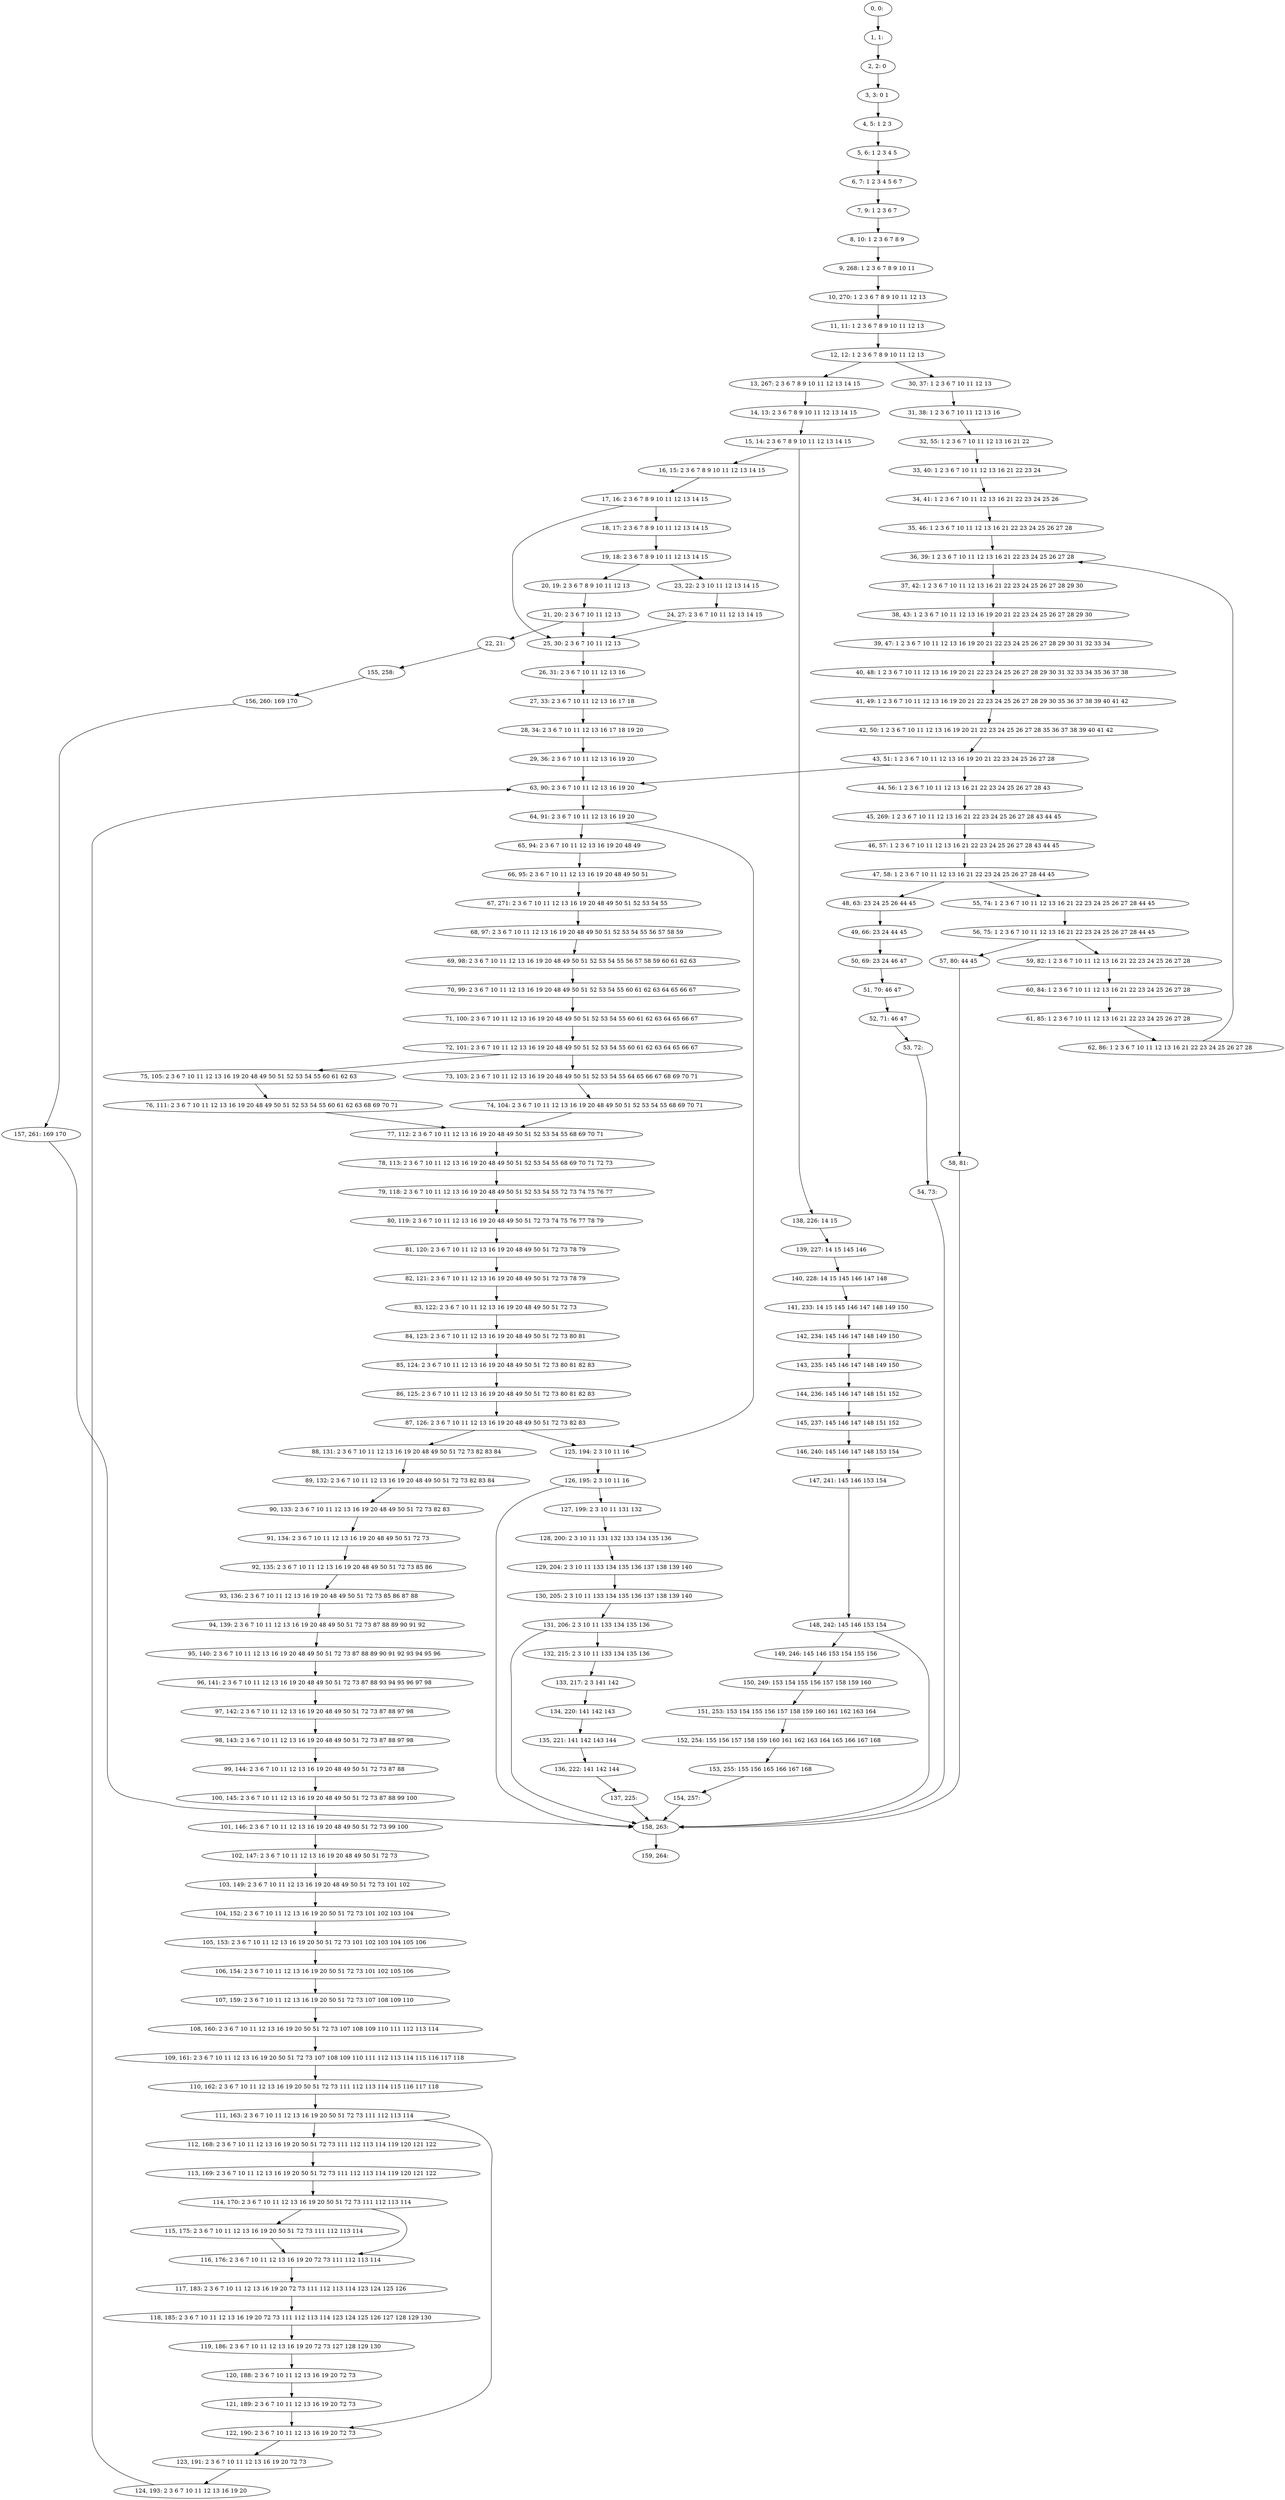 digraph G {
0[label="0, 0: "];
1[label="1, 1: "];
2[label="2, 2: 0 "];
3[label="3, 3: 0 1 "];
4[label="4, 5: 1 2 3 "];
5[label="5, 6: 1 2 3 4 5 "];
6[label="6, 7: 1 2 3 4 5 6 7 "];
7[label="7, 9: 1 2 3 6 7 "];
8[label="8, 10: 1 2 3 6 7 8 9 "];
9[label="9, 268: 1 2 3 6 7 8 9 10 11 "];
10[label="10, 270: 1 2 3 6 7 8 9 10 11 12 13 "];
11[label="11, 11: 1 2 3 6 7 8 9 10 11 12 13 "];
12[label="12, 12: 1 2 3 6 7 8 9 10 11 12 13 "];
13[label="13, 267: 2 3 6 7 8 9 10 11 12 13 14 15 "];
14[label="14, 13: 2 3 6 7 8 9 10 11 12 13 14 15 "];
15[label="15, 14: 2 3 6 7 8 9 10 11 12 13 14 15 "];
16[label="16, 15: 2 3 6 7 8 9 10 11 12 13 14 15 "];
17[label="17, 16: 2 3 6 7 8 9 10 11 12 13 14 15 "];
18[label="18, 17: 2 3 6 7 8 9 10 11 12 13 14 15 "];
19[label="19, 18: 2 3 6 7 8 9 10 11 12 13 14 15 "];
20[label="20, 19: 2 3 6 7 8 9 10 11 12 13 "];
21[label="21, 20: 2 3 6 7 10 11 12 13 "];
22[label="22, 21: "];
23[label="23, 22: 2 3 10 11 12 13 14 15 "];
24[label="24, 27: 2 3 6 7 10 11 12 13 14 15 "];
25[label="25, 30: 2 3 6 7 10 11 12 13 "];
26[label="26, 31: 2 3 6 7 10 11 12 13 16 "];
27[label="27, 33: 2 3 6 7 10 11 12 13 16 17 18 "];
28[label="28, 34: 2 3 6 7 10 11 12 13 16 17 18 19 20 "];
29[label="29, 36: 2 3 6 7 10 11 12 13 16 19 20 "];
30[label="30, 37: 1 2 3 6 7 10 11 12 13 "];
31[label="31, 38: 1 2 3 6 7 10 11 12 13 16 "];
32[label="32, 55: 1 2 3 6 7 10 11 12 13 16 21 22 "];
33[label="33, 40: 1 2 3 6 7 10 11 12 13 16 21 22 23 24 "];
34[label="34, 41: 1 2 3 6 7 10 11 12 13 16 21 22 23 24 25 26 "];
35[label="35, 46: 1 2 3 6 7 10 11 12 13 16 21 22 23 24 25 26 27 28 "];
36[label="36, 39: 1 2 3 6 7 10 11 12 13 16 21 22 23 24 25 26 27 28 "];
37[label="37, 42: 1 2 3 6 7 10 11 12 13 16 21 22 23 24 25 26 27 28 29 30 "];
38[label="38, 43: 1 2 3 6 7 10 11 12 13 16 19 20 21 22 23 24 25 26 27 28 29 30 "];
39[label="39, 47: 1 2 3 6 7 10 11 12 13 16 19 20 21 22 23 24 25 26 27 28 29 30 31 32 33 34 "];
40[label="40, 48: 1 2 3 6 7 10 11 12 13 16 19 20 21 22 23 24 25 26 27 28 29 30 31 32 33 34 35 36 37 38 "];
41[label="41, 49: 1 2 3 6 7 10 11 12 13 16 19 20 21 22 23 24 25 26 27 28 29 30 35 36 37 38 39 40 41 42 "];
42[label="42, 50: 1 2 3 6 7 10 11 12 13 16 19 20 21 22 23 24 25 26 27 28 35 36 37 38 39 40 41 42 "];
43[label="43, 51: 1 2 3 6 7 10 11 12 13 16 19 20 21 22 23 24 25 26 27 28 "];
44[label="44, 56: 1 2 3 6 7 10 11 12 13 16 21 22 23 24 25 26 27 28 43 "];
45[label="45, 269: 1 2 3 6 7 10 11 12 13 16 21 22 23 24 25 26 27 28 43 44 45 "];
46[label="46, 57: 1 2 3 6 7 10 11 12 13 16 21 22 23 24 25 26 27 28 43 44 45 "];
47[label="47, 58: 1 2 3 6 7 10 11 12 13 16 21 22 23 24 25 26 27 28 44 45 "];
48[label="48, 63: 23 24 25 26 44 45 "];
49[label="49, 66: 23 24 44 45 "];
50[label="50, 69: 23 24 46 47 "];
51[label="51, 70: 46 47 "];
52[label="52, 71: 46 47 "];
53[label="53, 72: "];
54[label="54, 73: "];
55[label="55, 74: 1 2 3 6 7 10 11 12 13 16 21 22 23 24 25 26 27 28 44 45 "];
56[label="56, 75: 1 2 3 6 7 10 11 12 13 16 21 22 23 24 25 26 27 28 44 45 "];
57[label="57, 80: 44 45 "];
58[label="58, 81: "];
59[label="59, 82: 1 2 3 6 7 10 11 12 13 16 21 22 23 24 25 26 27 28 "];
60[label="60, 84: 1 2 3 6 7 10 11 12 13 16 21 22 23 24 25 26 27 28 "];
61[label="61, 85: 1 2 3 6 7 10 11 12 13 16 21 22 23 24 25 26 27 28 "];
62[label="62, 86: 1 2 3 6 7 10 11 12 13 16 21 22 23 24 25 26 27 28 "];
63[label="63, 90: 2 3 6 7 10 11 12 13 16 19 20 "];
64[label="64, 91: 2 3 6 7 10 11 12 13 16 19 20 "];
65[label="65, 94: 2 3 6 7 10 11 12 13 16 19 20 48 49 "];
66[label="66, 95: 2 3 6 7 10 11 12 13 16 19 20 48 49 50 51 "];
67[label="67, 271: 2 3 6 7 10 11 12 13 16 19 20 48 49 50 51 52 53 54 55 "];
68[label="68, 97: 2 3 6 7 10 11 12 13 16 19 20 48 49 50 51 52 53 54 55 56 57 58 59 "];
69[label="69, 98: 2 3 6 7 10 11 12 13 16 19 20 48 49 50 51 52 53 54 55 56 57 58 59 60 61 62 63 "];
70[label="70, 99: 2 3 6 7 10 11 12 13 16 19 20 48 49 50 51 52 53 54 55 60 61 62 63 64 65 66 67 "];
71[label="71, 100: 2 3 6 7 10 11 12 13 16 19 20 48 49 50 51 52 53 54 55 60 61 62 63 64 65 66 67 "];
72[label="72, 101: 2 3 6 7 10 11 12 13 16 19 20 48 49 50 51 52 53 54 55 60 61 62 63 64 65 66 67 "];
73[label="73, 103: 2 3 6 7 10 11 12 13 16 19 20 48 49 50 51 52 53 54 55 64 65 66 67 68 69 70 71 "];
74[label="74, 104: 2 3 6 7 10 11 12 13 16 19 20 48 49 50 51 52 53 54 55 68 69 70 71 "];
75[label="75, 105: 2 3 6 7 10 11 12 13 16 19 20 48 49 50 51 52 53 54 55 60 61 62 63 "];
76[label="76, 111: 2 3 6 7 10 11 12 13 16 19 20 48 49 50 51 52 53 54 55 60 61 62 63 68 69 70 71 "];
77[label="77, 112: 2 3 6 7 10 11 12 13 16 19 20 48 49 50 51 52 53 54 55 68 69 70 71 "];
78[label="78, 113: 2 3 6 7 10 11 12 13 16 19 20 48 49 50 51 52 53 54 55 68 69 70 71 72 73 "];
79[label="79, 118: 2 3 6 7 10 11 12 13 16 19 20 48 49 50 51 52 53 54 55 72 73 74 75 76 77 "];
80[label="80, 119: 2 3 6 7 10 11 12 13 16 19 20 48 49 50 51 72 73 74 75 76 77 78 79 "];
81[label="81, 120: 2 3 6 7 10 11 12 13 16 19 20 48 49 50 51 72 73 78 79 "];
82[label="82, 121: 2 3 6 7 10 11 12 13 16 19 20 48 49 50 51 72 73 78 79 "];
83[label="83, 122: 2 3 6 7 10 11 12 13 16 19 20 48 49 50 51 72 73 "];
84[label="84, 123: 2 3 6 7 10 11 12 13 16 19 20 48 49 50 51 72 73 80 81 "];
85[label="85, 124: 2 3 6 7 10 11 12 13 16 19 20 48 49 50 51 72 73 80 81 82 83 "];
86[label="86, 125: 2 3 6 7 10 11 12 13 16 19 20 48 49 50 51 72 73 80 81 82 83 "];
87[label="87, 126: 2 3 6 7 10 11 12 13 16 19 20 48 49 50 51 72 73 82 83 "];
88[label="88, 131: 2 3 6 7 10 11 12 13 16 19 20 48 49 50 51 72 73 82 83 84 "];
89[label="89, 132: 2 3 6 7 10 11 12 13 16 19 20 48 49 50 51 72 73 82 83 84 "];
90[label="90, 133: 2 3 6 7 10 11 12 13 16 19 20 48 49 50 51 72 73 82 83 "];
91[label="91, 134: 2 3 6 7 10 11 12 13 16 19 20 48 49 50 51 72 73 "];
92[label="92, 135: 2 3 6 7 10 11 12 13 16 19 20 48 49 50 51 72 73 85 86 "];
93[label="93, 136: 2 3 6 7 10 11 12 13 16 19 20 48 49 50 51 72 73 85 86 87 88 "];
94[label="94, 139: 2 3 6 7 10 11 12 13 16 19 20 48 49 50 51 72 73 87 88 89 90 91 92 "];
95[label="95, 140: 2 3 6 7 10 11 12 13 16 19 20 48 49 50 51 72 73 87 88 89 90 91 92 93 94 95 96 "];
96[label="96, 141: 2 3 6 7 10 11 12 13 16 19 20 48 49 50 51 72 73 87 88 93 94 95 96 97 98 "];
97[label="97, 142: 2 3 6 7 10 11 12 13 16 19 20 48 49 50 51 72 73 87 88 97 98 "];
98[label="98, 143: 2 3 6 7 10 11 12 13 16 19 20 48 49 50 51 72 73 87 88 97 98 "];
99[label="99, 144: 2 3 6 7 10 11 12 13 16 19 20 48 49 50 51 72 73 87 88 "];
100[label="100, 145: 2 3 6 7 10 11 12 13 16 19 20 48 49 50 51 72 73 87 88 99 100 "];
101[label="101, 146: 2 3 6 7 10 11 12 13 16 19 20 48 49 50 51 72 73 99 100 "];
102[label="102, 147: 2 3 6 7 10 11 12 13 16 19 20 48 49 50 51 72 73 "];
103[label="103, 149: 2 3 6 7 10 11 12 13 16 19 20 48 49 50 51 72 73 101 102 "];
104[label="104, 152: 2 3 6 7 10 11 12 13 16 19 20 50 51 72 73 101 102 103 104 "];
105[label="105, 153: 2 3 6 7 10 11 12 13 16 19 20 50 51 72 73 101 102 103 104 105 106 "];
106[label="106, 154: 2 3 6 7 10 11 12 13 16 19 20 50 51 72 73 101 102 105 106 "];
107[label="107, 159: 2 3 6 7 10 11 12 13 16 19 20 50 51 72 73 107 108 109 110 "];
108[label="108, 160: 2 3 6 7 10 11 12 13 16 19 20 50 51 72 73 107 108 109 110 111 112 113 114 "];
109[label="109, 161: 2 3 6 7 10 11 12 13 16 19 20 50 51 72 73 107 108 109 110 111 112 113 114 115 116 117 118 "];
110[label="110, 162: 2 3 6 7 10 11 12 13 16 19 20 50 51 72 73 111 112 113 114 115 116 117 118 "];
111[label="111, 163: 2 3 6 7 10 11 12 13 16 19 20 50 51 72 73 111 112 113 114 "];
112[label="112, 168: 2 3 6 7 10 11 12 13 16 19 20 50 51 72 73 111 112 113 114 119 120 121 122 "];
113[label="113, 169: 2 3 6 7 10 11 12 13 16 19 20 50 51 72 73 111 112 113 114 119 120 121 122 "];
114[label="114, 170: 2 3 6 7 10 11 12 13 16 19 20 50 51 72 73 111 112 113 114 "];
115[label="115, 175: 2 3 6 7 10 11 12 13 16 19 20 50 51 72 73 111 112 113 114 "];
116[label="116, 176: 2 3 6 7 10 11 12 13 16 19 20 72 73 111 112 113 114 "];
117[label="117, 183: 2 3 6 7 10 11 12 13 16 19 20 72 73 111 112 113 114 123 124 125 126 "];
118[label="118, 185: 2 3 6 7 10 11 12 13 16 19 20 72 73 111 112 113 114 123 124 125 126 127 128 129 130 "];
119[label="119, 186: 2 3 6 7 10 11 12 13 16 19 20 72 73 127 128 129 130 "];
120[label="120, 188: 2 3 6 7 10 11 12 13 16 19 20 72 73 "];
121[label="121, 189: 2 3 6 7 10 11 12 13 16 19 20 72 73 "];
122[label="122, 190: 2 3 6 7 10 11 12 13 16 19 20 72 73 "];
123[label="123, 191: 2 3 6 7 10 11 12 13 16 19 20 72 73 "];
124[label="124, 193: 2 3 6 7 10 11 12 13 16 19 20 "];
125[label="125, 194: 2 3 10 11 16 "];
126[label="126, 195: 2 3 10 11 16 "];
127[label="127, 199: 2 3 10 11 131 132 "];
128[label="128, 200: 2 3 10 11 131 132 133 134 135 136 "];
129[label="129, 204: 2 3 10 11 133 134 135 136 137 138 139 140 "];
130[label="130, 205: 2 3 10 11 133 134 135 136 137 138 139 140 "];
131[label="131, 206: 2 3 10 11 133 134 135 136 "];
132[label="132, 215: 2 3 10 11 133 134 135 136 "];
133[label="133, 217: 2 3 141 142 "];
134[label="134, 220: 141 142 143 "];
135[label="135, 221: 141 142 143 144 "];
136[label="136, 222: 141 142 144 "];
137[label="137, 225: "];
138[label="138, 226: 14 15 "];
139[label="139, 227: 14 15 145 146 "];
140[label="140, 228: 14 15 145 146 147 148 "];
141[label="141, 233: 14 15 145 146 147 148 149 150 "];
142[label="142, 234: 145 146 147 148 149 150 "];
143[label="143, 235: 145 146 147 148 149 150 "];
144[label="144, 236: 145 146 147 148 151 152 "];
145[label="145, 237: 145 146 147 148 151 152 "];
146[label="146, 240: 145 146 147 148 153 154 "];
147[label="147, 241: 145 146 153 154 "];
148[label="148, 242: 145 146 153 154 "];
149[label="149, 246: 145 146 153 154 155 156 "];
150[label="150, 249: 153 154 155 156 157 158 159 160 "];
151[label="151, 253: 153 154 155 156 157 158 159 160 161 162 163 164 "];
152[label="152, 254: 155 156 157 158 159 160 161 162 163 164 165 166 167 168 "];
153[label="153, 255: 155 156 165 166 167 168 "];
154[label="154, 257: "];
155[label="155, 258: "];
156[label="156, 260: 169 170 "];
157[label="157, 261: 169 170 "];
158[label="158, 263: "];
159[label="159, 264: "];
0->1 ;
1->2 ;
2->3 ;
3->4 ;
4->5 ;
5->6 ;
6->7 ;
7->8 ;
8->9 ;
9->10 ;
10->11 ;
11->12 ;
12->13 ;
12->30 ;
13->14 ;
14->15 ;
15->16 ;
15->138 ;
16->17 ;
17->18 ;
17->25 ;
18->19 ;
19->20 ;
19->23 ;
20->21 ;
21->22 ;
21->25 ;
22->155 ;
23->24 ;
24->25 ;
25->26 ;
26->27 ;
27->28 ;
28->29 ;
29->63 ;
30->31 ;
31->32 ;
32->33 ;
33->34 ;
34->35 ;
35->36 ;
36->37 ;
37->38 ;
38->39 ;
39->40 ;
40->41 ;
41->42 ;
42->43 ;
43->44 ;
43->63 ;
44->45 ;
45->46 ;
46->47 ;
47->48 ;
47->55 ;
48->49 ;
49->50 ;
50->51 ;
51->52 ;
52->53 ;
53->54 ;
54->158 ;
55->56 ;
56->57 ;
56->59 ;
57->58 ;
58->158 ;
59->60 ;
60->61 ;
61->62 ;
62->36 ;
63->64 ;
64->65 ;
64->125 ;
65->66 ;
66->67 ;
67->68 ;
68->69 ;
69->70 ;
70->71 ;
71->72 ;
72->73 ;
72->75 ;
73->74 ;
74->77 ;
75->76 ;
76->77 ;
77->78 ;
78->79 ;
79->80 ;
80->81 ;
81->82 ;
82->83 ;
83->84 ;
84->85 ;
85->86 ;
86->87 ;
87->88 ;
87->125 ;
88->89 ;
89->90 ;
90->91 ;
91->92 ;
92->93 ;
93->94 ;
94->95 ;
95->96 ;
96->97 ;
97->98 ;
98->99 ;
99->100 ;
100->101 ;
101->102 ;
102->103 ;
103->104 ;
104->105 ;
105->106 ;
106->107 ;
107->108 ;
108->109 ;
109->110 ;
110->111 ;
111->112 ;
111->122 ;
112->113 ;
113->114 ;
114->115 ;
114->116 ;
115->116 ;
116->117 ;
117->118 ;
118->119 ;
119->120 ;
120->121 ;
121->122 ;
122->123 ;
123->124 ;
124->63 ;
125->126 ;
126->127 ;
126->158 ;
127->128 ;
128->129 ;
129->130 ;
130->131 ;
131->132 ;
131->158 ;
132->133 ;
133->134 ;
134->135 ;
135->136 ;
136->137 ;
137->158 ;
138->139 ;
139->140 ;
140->141 ;
141->142 ;
142->143 ;
143->144 ;
144->145 ;
145->146 ;
146->147 ;
147->148 ;
148->149 ;
148->158 ;
149->150 ;
150->151 ;
151->152 ;
152->153 ;
153->154 ;
154->158 ;
155->156 ;
156->157 ;
157->158 ;
158->159 ;
}
